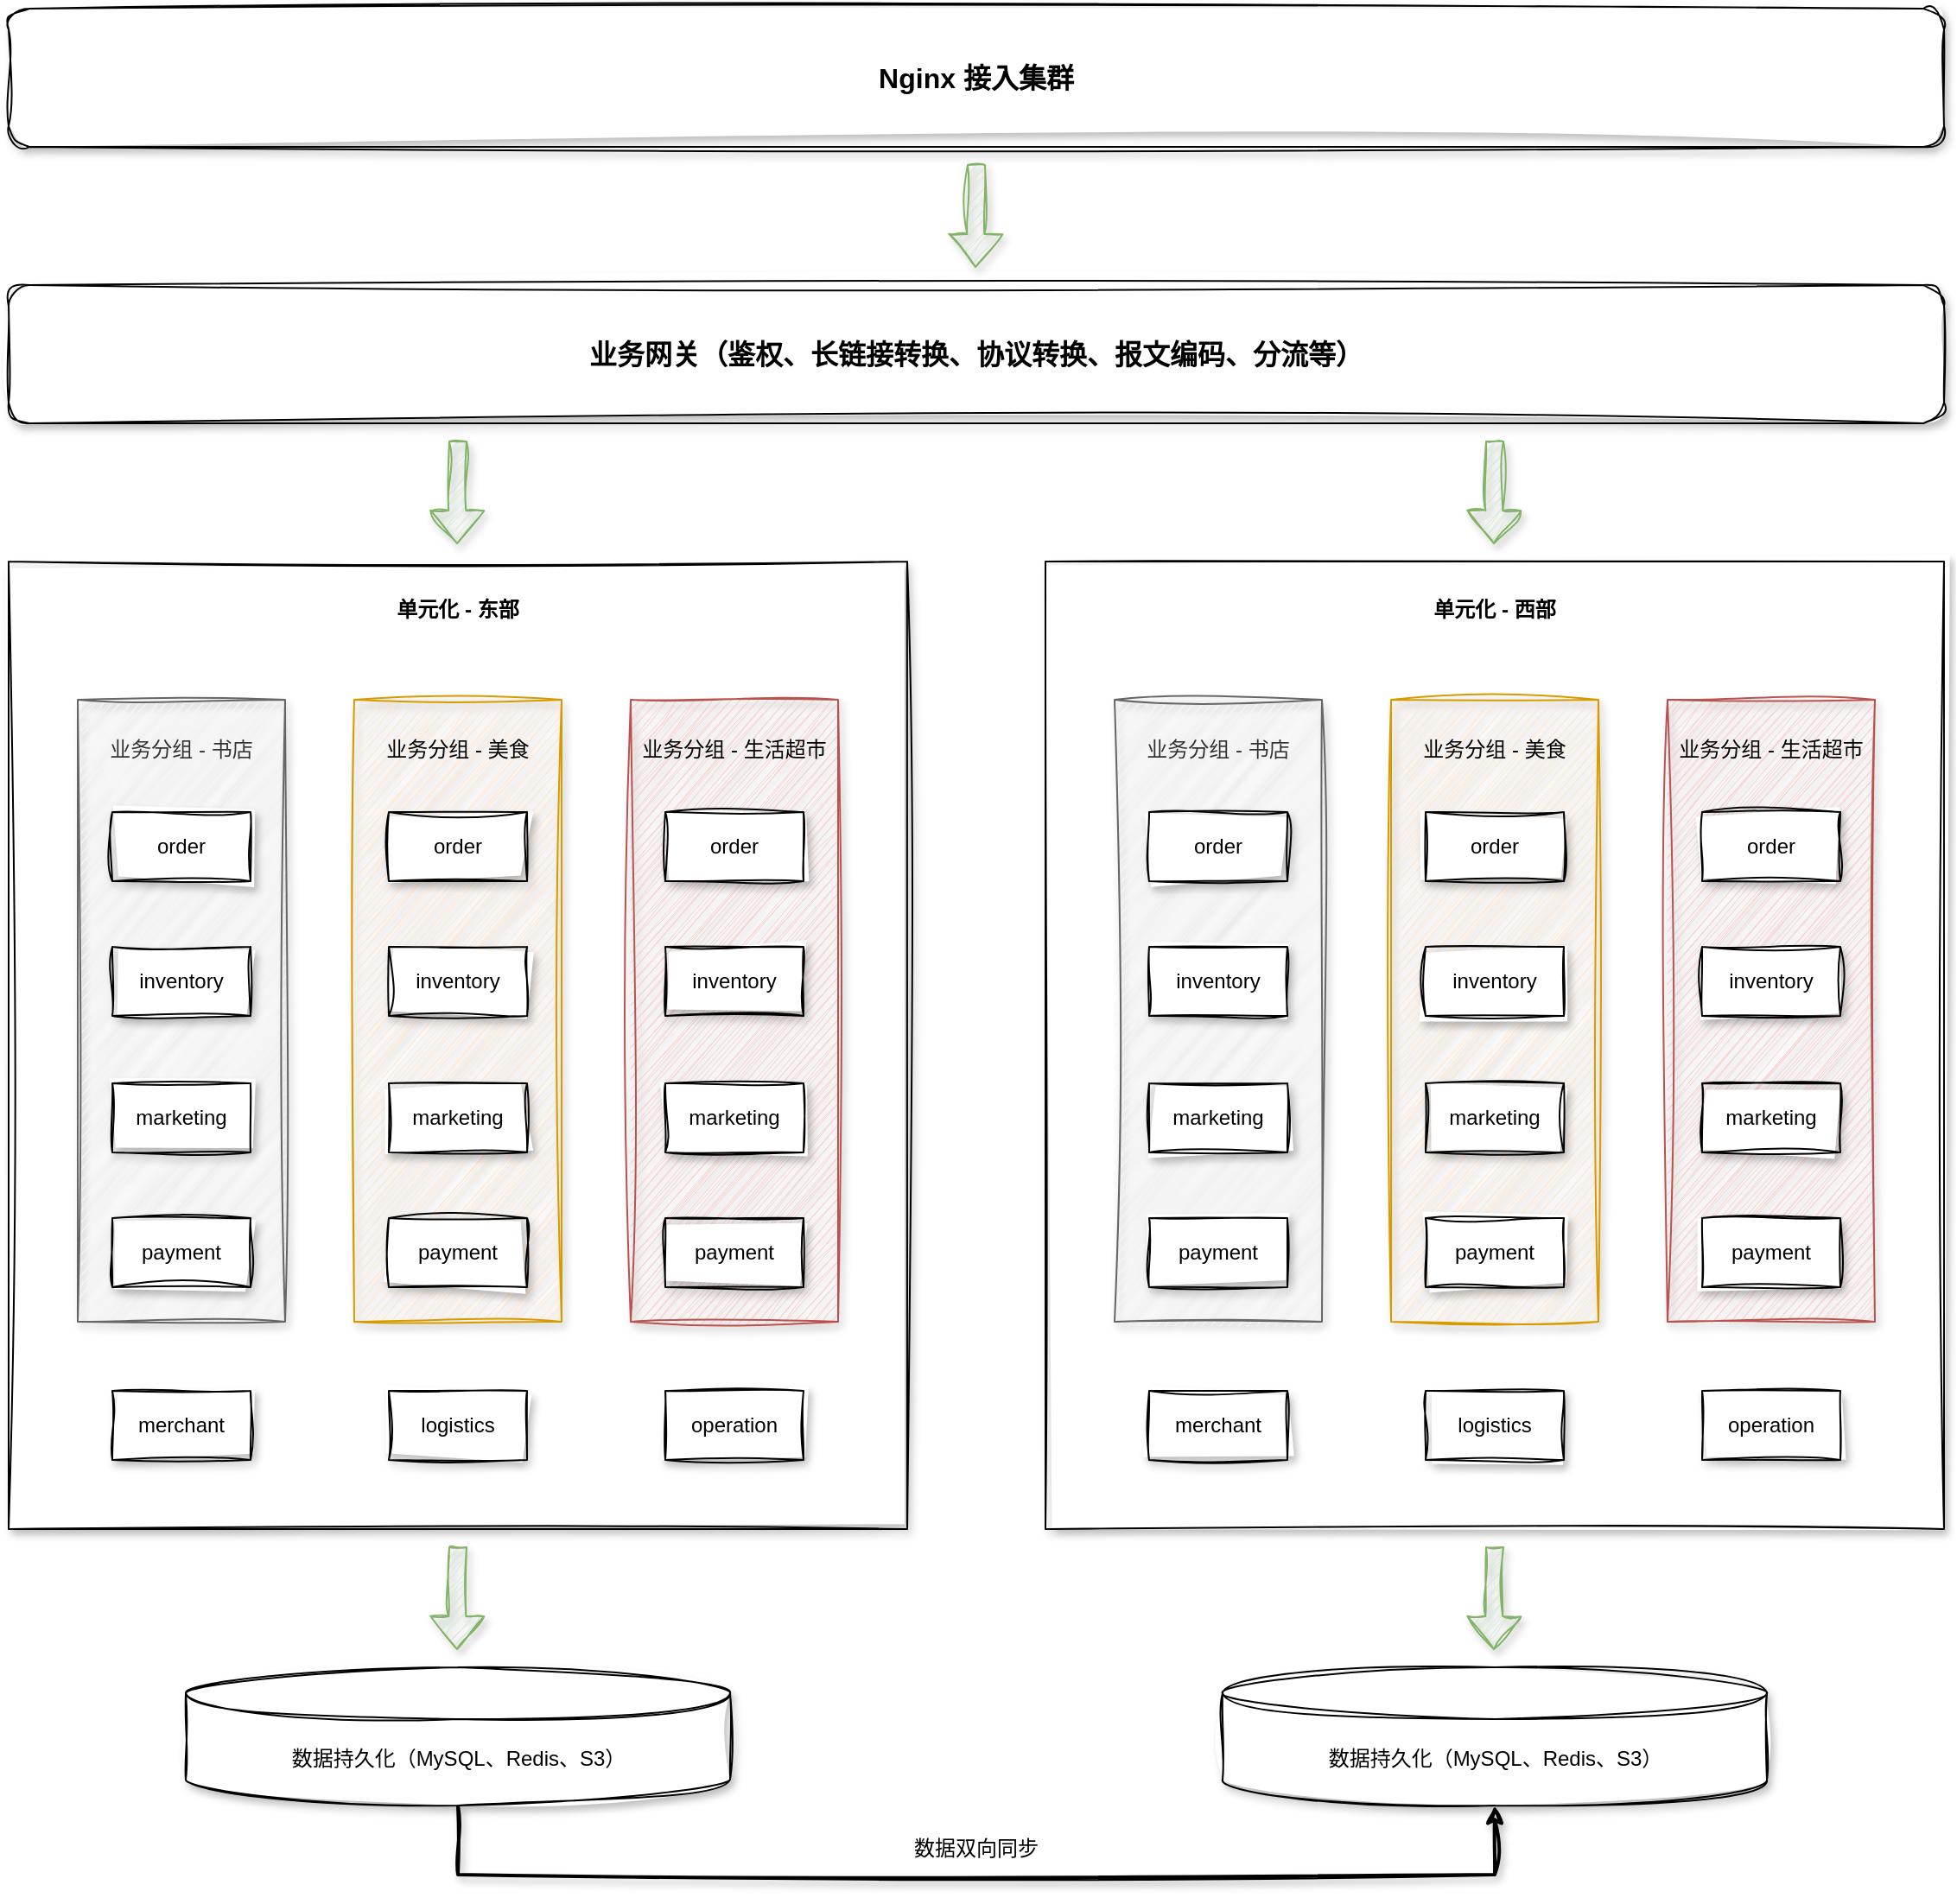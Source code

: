 <mxfile version="21.3.7" type="device">
  <diagram name="第 1 页" id="0wyQip5AG9XkoKfpY7_L">
    <mxGraphModel dx="1238" dy="784" grid="1" gridSize="10" guides="1" tooltips="1" connect="1" arrows="1" fold="1" page="1" pageScale="1" pageWidth="827" pageHeight="1169" math="0" shadow="0">
      <root>
        <mxCell id="0" />
        <mxCell id="1" parent="0" />
        <mxCell id="F6DLIAPsIgunCA8W94Jn-1" value="&lt;b&gt;&lt;font style=&quot;font-size: 16px;&quot;&gt;Nginx 接入集群&lt;/font&gt;&lt;/b&gt;" style="rounded=1;whiteSpace=wrap;html=1;sketch=1;curveFitting=1;jiggle=2;shadow=1;" parent="1" vertex="1">
          <mxGeometry x="80" y="80" width="1120" height="80" as="geometry" />
        </mxCell>
        <mxCell id="F6DLIAPsIgunCA8W94Jn-2" value="&lt;b&gt;单元化 - 东部&lt;br&gt;&lt;br&gt;&lt;br&gt;&lt;br&gt;&lt;br&gt;&lt;br&gt;&lt;br&gt;&lt;br&gt;&lt;br&gt;&lt;br&gt;&lt;br&gt;&lt;br&gt;&lt;br&gt;&lt;br&gt;&lt;br&gt;&lt;br&gt;&lt;br&gt;&lt;br&gt;&lt;br&gt;&lt;br&gt;&lt;br&gt;&lt;br&gt;&lt;br&gt;&lt;br&gt;&lt;br&gt;&lt;br&gt;&lt;br&gt;&lt;br&gt;&lt;br&gt;&lt;br&gt;&lt;br&gt;&lt;br&gt;&lt;br&gt;&lt;br&gt;&lt;br&gt;&lt;br&gt;&lt;/b&gt;" style="rounded=0;whiteSpace=wrap;html=1;sketch=1;curveFitting=1;jiggle=2;shadow=1;" parent="1" vertex="1">
          <mxGeometry x="80" y="400" width="520" height="560" as="geometry" />
        </mxCell>
        <mxCell id="F6DLIAPsIgunCA8W94Jn-4" value="业务分组 - 书店&lt;br&gt;&lt;br&gt;&lt;br&gt;&lt;br&gt;&lt;br&gt;&lt;br&gt;&lt;br&gt;&lt;br&gt;&lt;br&gt;&lt;br&gt;&lt;br&gt;&lt;br&gt;&lt;br&gt;&lt;br&gt;&lt;br&gt;&lt;br&gt;&lt;br&gt;&lt;br&gt;&lt;br&gt;&lt;br&gt;&lt;br&gt;&lt;br&gt;" style="rounded=0;whiteSpace=wrap;html=1;fillColor=#f5f5f5;fontColor=#333333;strokeColor=#666666;sketch=1;curveFitting=1;jiggle=2;shadow=1;" parent="1" vertex="1">
          <mxGeometry x="120" y="480" width="120" height="360" as="geometry" />
        </mxCell>
        <mxCell id="F6DLIAPsIgunCA8W94Jn-10" value="order" style="rounded=0;whiteSpace=wrap;html=1;sketch=1;curveFitting=1;jiggle=2;shadow=1;" parent="1" vertex="1">
          <mxGeometry x="140" y="545" width="80" height="40" as="geometry" />
        </mxCell>
        <mxCell id="F6DLIAPsIgunCA8W94Jn-11" value="inventory" style="rounded=0;whiteSpace=wrap;html=1;sketch=1;curveFitting=1;jiggle=2;shadow=1;" parent="1" vertex="1">
          <mxGeometry x="140" y="623" width="80" height="40" as="geometry" />
        </mxCell>
        <mxCell id="F6DLIAPsIgunCA8W94Jn-12" value="marketing" style="rounded=0;whiteSpace=wrap;html=1;sketch=1;curveFitting=1;jiggle=2;shadow=1;" parent="1" vertex="1">
          <mxGeometry x="140" y="702" width="80" height="40" as="geometry" />
        </mxCell>
        <mxCell id="F6DLIAPsIgunCA8W94Jn-13" value="payment" style="rounded=0;whiteSpace=wrap;html=1;sketch=1;curveFitting=1;jiggle=2;shadow=1;" parent="1" vertex="1">
          <mxGeometry x="140" y="780" width="80" height="40" as="geometry" />
        </mxCell>
        <mxCell id="F6DLIAPsIgunCA8W94Jn-14" value="业务分组 - 美食&lt;br&gt;&lt;br&gt;&lt;br&gt;&lt;br&gt;&lt;br&gt;&lt;br&gt;&lt;br&gt;&lt;br&gt;&lt;br&gt;&lt;br&gt;&lt;br&gt;&lt;br&gt;&lt;br&gt;&lt;br&gt;&lt;br&gt;&lt;br&gt;&lt;br&gt;&lt;br&gt;&lt;br&gt;&lt;br&gt;&lt;br&gt;&lt;br&gt;" style="rounded=0;whiteSpace=wrap;html=1;fillColor=#ffe6cc;strokeColor=#d79b00;sketch=1;curveFitting=1;jiggle=2;shadow=1;" parent="1" vertex="1">
          <mxGeometry x="280" y="480" width="120" height="360" as="geometry" />
        </mxCell>
        <mxCell id="F6DLIAPsIgunCA8W94Jn-15" value="order" style="rounded=0;whiteSpace=wrap;html=1;sketch=1;curveFitting=1;jiggle=2;shadow=1;" parent="1" vertex="1">
          <mxGeometry x="300" y="545" width="80" height="40" as="geometry" />
        </mxCell>
        <mxCell id="F6DLIAPsIgunCA8W94Jn-16" value="inventory" style="rounded=0;whiteSpace=wrap;html=1;sketch=1;curveFitting=1;jiggle=2;shadow=1;" parent="1" vertex="1">
          <mxGeometry x="300" y="623" width="80" height="40" as="geometry" />
        </mxCell>
        <mxCell id="F6DLIAPsIgunCA8W94Jn-17" value="marketing" style="rounded=0;whiteSpace=wrap;html=1;sketch=1;curveFitting=1;jiggle=2;shadow=1;" parent="1" vertex="1">
          <mxGeometry x="300" y="702" width="80" height="40" as="geometry" />
        </mxCell>
        <mxCell id="F6DLIAPsIgunCA8W94Jn-18" value="payment" style="rounded=0;whiteSpace=wrap;html=1;sketch=1;curveFitting=1;jiggle=2;shadow=1;" parent="1" vertex="1">
          <mxGeometry x="300" y="780" width="80" height="40" as="geometry" />
        </mxCell>
        <mxCell id="F6DLIAPsIgunCA8W94Jn-19" value="业务分组 - 生活超市&lt;br&gt;&lt;br&gt;&lt;br&gt;&lt;br&gt;&lt;br&gt;&lt;br&gt;&lt;br&gt;&lt;br&gt;&lt;br&gt;&lt;br&gt;&lt;br&gt;&lt;br&gt;&lt;br&gt;&lt;br&gt;&lt;br&gt;&lt;br&gt;&lt;br&gt;&lt;br&gt;&lt;br&gt;&lt;br&gt;&lt;br&gt;&lt;br&gt;" style="rounded=0;whiteSpace=wrap;html=1;fillColor=#f8cecc;strokeColor=#b85450;sketch=1;curveFitting=1;jiggle=2;shadow=1;" parent="1" vertex="1">
          <mxGeometry x="440" y="480" width="120" height="360" as="geometry" />
        </mxCell>
        <mxCell id="F6DLIAPsIgunCA8W94Jn-20" value="order" style="rounded=0;whiteSpace=wrap;html=1;sketch=1;curveFitting=1;jiggle=2;shadow=1;" parent="1" vertex="1">
          <mxGeometry x="460" y="545" width="80" height="40" as="geometry" />
        </mxCell>
        <mxCell id="F6DLIAPsIgunCA8W94Jn-21" value="inventory" style="rounded=0;whiteSpace=wrap;html=1;sketch=1;curveFitting=1;jiggle=2;shadow=1;" parent="1" vertex="1">
          <mxGeometry x="460" y="623" width="80" height="40" as="geometry" />
        </mxCell>
        <mxCell id="F6DLIAPsIgunCA8W94Jn-22" value="marketing" style="rounded=0;whiteSpace=wrap;html=1;sketch=1;curveFitting=1;jiggle=2;shadow=1;" parent="1" vertex="1">
          <mxGeometry x="460" y="702" width="80" height="40" as="geometry" />
        </mxCell>
        <mxCell id="F6DLIAPsIgunCA8W94Jn-23" value="payment" style="rounded=0;whiteSpace=wrap;html=1;sketch=1;curveFitting=1;jiggle=2;shadow=1;" parent="1" vertex="1">
          <mxGeometry x="460" y="780" width="80" height="40" as="geometry" />
        </mxCell>
        <mxCell id="F6DLIAPsIgunCA8W94Jn-24" value="merchant" style="rounded=0;whiteSpace=wrap;html=1;sketch=1;curveFitting=1;jiggle=2;shadow=1;" parent="1" vertex="1">
          <mxGeometry x="140" y="880" width="80" height="40" as="geometry" />
        </mxCell>
        <mxCell id="F6DLIAPsIgunCA8W94Jn-25" value="logistics" style="rounded=0;whiteSpace=wrap;html=1;sketch=1;curveFitting=1;jiggle=2;shadow=1;" parent="1" vertex="1">
          <mxGeometry x="300" y="880" width="80" height="40" as="geometry" />
        </mxCell>
        <mxCell id="F6DLIAPsIgunCA8W94Jn-26" value="operation" style="rounded=0;whiteSpace=wrap;html=1;sketch=1;curveFitting=1;jiggle=2;shadow=1;" parent="1" vertex="1">
          <mxGeometry x="460" y="880" width="80" height="40" as="geometry" />
        </mxCell>
        <mxCell id="F6DLIAPsIgunCA8W94Jn-51" style="edgeStyle=orthogonalEdgeStyle;rounded=0;orthogonalLoop=1;jettySize=auto;html=1;entryX=0.5;entryY=1;entryDx=0;entryDy=0;entryPerimeter=0;strokeWidth=2;sketch=1;curveFitting=1;jiggle=2;shadow=1;" parent="1" source="F6DLIAPsIgunCA8W94Jn-27" target="F6DLIAPsIgunCA8W94Jn-50" edge="1">
          <mxGeometry relative="1" as="geometry">
            <Array as="points">
              <mxPoint x="340" y="1160" />
              <mxPoint x="940" y="1160" />
            </Array>
          </mxGeometry>
        </mxCell>
        <mxCell id="F6DLIAPsIgunCA8W94Jn-27" value="数据持久化（MySQL、Redis、S3）" style="shape=cylinder3;whiteSpace=wrap;html=1;boundedLbl=1;backgroundOutline=1;size=15;sketch=1;curveFitting=1;jiggle=2;shadow=1;" parent="1" vertex="1">
          <mxGeometry x="182.5" y="1040" width="315" height="80" as="geometry" />
        </mxCell>
        <mxCell id="F6DLIAPsIgunCA8W94Jn-28" value="&lt;b&gt;单元化 - 西部&lt;br&gt;&lt;br&gt;&lt;br&gt;&lt;br&gt;&lt;br&gt;&lt;br&gt;&lt;br&gt;&lt;br&gt;&lt;br&gt;&lt;br&gt;&lt;br&gt;&lt;br&gt;&lt;br&gt;&lt;br&gt;&lt;br&gt;&lt;br&gt;&lt;br&gt;&lt;br&gt;&lt;br&gt;&lt;br&gt;&lt;br&gt;&lt;br&gt;&lt;br&gt;&lt;br&gt;&lt;br&gt;&lt;br&gt;&lt;br&gt;&lt;br&gt;&lt;br&gt;&lt;br&gt;&lt;br&gt;&lt;br&gt;&lt;br&gt;&lt;br&gt;&lt;br&gt;&lt;br&gt;&lt;/b&gt;" style="rounded=0;whiteSpace=wrap;html=1;sketch=1;curveFitting=1;jiggle=2;shadow=1;" parent="1" vertex="1">
          <mxGeometry x="680" y="400" width="520" height="560" as="geometry" />
        </mxCell>
        <mxCell id="F6DLIAPsIgunCA8W94Jn-29" value="业务分组 - 书店&lt;br&gt;&lt;br&gt;&lt;br&gt;&lt;br&gt;&lt;br&gt;&lt;br&gt;&lt;br&gt;&lt;br&gt;&lt;br&gt;&lt;br&gt;&lt;br&gt;&lt;br&gt;&lt;br&gt;&lt;br&gt;&lt;br&gt;&lt;br&gt;&lt;br&gt;&lt;br&gt;&lt;br&gt;&lt;br&gt;&lt;br&gt;&lt;br&gt;" style="rounded=0;whiteSpace=wrap;html=1;fillColor=#f5f5f5;fontColor=#333333;strokeColor=#666666;sketch=1;curveFitting=1;jiggle=2;shadow=1;" parent="1" vertex="1">
          <mxGeometry x="720" y="480" width="120" height="360" as="geometry" />
        </mxCell>
        <mxCell id="F6DLIAPsIgunCA8W94Jn-30" value="order" style="rounded=0;whiteSpace=wrap;html=1;sketch=1;curveFitting=1;jiggle=2;shadow=1;" parent="1" vertex="1">
          <mxGeometry x="740" y="545" width="80" height="40" as="geometry" />
        </mxCell>
        <mxCell id="F6DLIAPsIgunCA8W94Jn-31" value="inventory" style="rounded=0;whiteSpace=wrap;html=1;sketch=1;curveFitting=1;jiggle=2;shadow=1;" parent="1" vertex="1">
          <mxGeometry x="740" y="623" width="80" height="40" as="geometry" />
        </mxCell>
        <mxCell id="F6DLIAPsIgunCA8W94Jn-32" value="marketing" style="rounded=0;whiteSpace=wrap;html=1;sketch=1;curveFitting=1;jiggle=2;shadow=1;" parent="1" vertex="1">
          <mxGeometry x="740" y="702" width="80" height="40" as="geometry" />
        </mxCell>
        <mxCell id="F6DLIAPsIgunCA8W94Jn-33" value="payment" style="rounded=0;whiteSpace=wrap;html=1;sketch=1;curveFitting=1;jiggle=2;shadow=1;" parent="1" vertex="1">
          <mxGeometry x="740" y="780" width="80" height="40" as="geometry" />
        </mxCell>
        <mxCell id="F6DLIAPsIgunCA8W94Jn-34" value="业务分组 - 美食&lt;br&gt;&lt;br&gt;&lt;br&gt;&lt;br&gt;&lt;br&gt;&lt;br&gt;&lt;br&gt;&lt;br&gt;&lt;br&gt;&lt;br&gt;&lt;br&gt;&lt;br&gt;&lt;br&gt;&lt;br&gt;&lt;br&gt;&lt;br&gt;&lt;br&gt;&lt;br&gt;&lt;br&gt;&lt;br&gt;&lt;br&gt;&lt;br&gt;" style="rounded=0;whiteSpace=wrap;html=1;fillColor=#ffe6cc;strokeColor=#d79b00;sketch=1;curveFitting=1;jiggle=2;shadow=1;" parent="1" vertex="1">
          <mxGeometry x="880" y="480" width="120" height="360" as="geometry" />
        </mxCell>
        <mxCell id="F6DLIAPsIgunCA8W94Jn-35" value="order" style="rounded=0;whiteSpace=wrap;html=1;sketch=1;curveFitting=1;jiggle=2;shadow=1;" parent="1" vertex="1">
          <mxGeometry x="900" y="545" width="80" height="40" as="geometry" />
        </mxCell>
        <mxCell id="F6DLIAPsIgunCA8W94Jn-36" value="inventory" style="rounded=0;whiteSpace=wrap;html=1;sketch=1;curveFitting=1;jiggle=2;shadow=1;" parent="1" vertex="1">
          <mxGeometry x="900" y="623" width="80" height="40" as="geometry" />
        </mxCell>
        <mxCell id="F6DLIAPsIgunCA8W94Jn-37" value="marketing" style="rounded=0;whiteSpace=wrap;html=1;sketch=1;curveFitting=1;jiggle=2;shadow=1;" parent="1" vertex="1">
          <mxGeometry x="900" y="702" width="80" height="40" as="geometry" />
        </mxCell>
        <mxCell id="F6DLIAPsIgunCA8W94Jn-38" value="payment" style="rounded=0;whiteSpace=wrap;html=1;sketch=1;curveFitting=1;jiggle=2;shadow=1;" parent="1" vertex="1">
          <mxGeometry x="900" y="780" width="80" height="40" as="geometry" />
        </mxCell>
        <mxCell id="F6DLIAPsIgunCA8W94Jn-39" value="业务分组 - 生活超市&lt;br&gt;&lt;br&gt;&lt;br&gt;&lt;br&gt;&lt;br&gt;&lt;br&gt;&lt;br&gt;&lt;br&gt;&lt;br&gt;&lt;br&gt;&lt;br&gt;&lt;br&gt;&lt;br&gt;&lt;br&gt;&lt;br&gt;&lt;br&gt;&lt;br&gt;&lt;br&gt;&lt;br&gt;&lt;br&gt;&lt;br&gt;&lt;br&gt;" style="rounded=0;whiteSpace=wrap;html=1;fillColor=#f8cecc;strokeColor=#b85450;sketch=1;curveFitting=1;jiggle=2;shadow=1;" parent="1" vertex="1">
          <mxGeometry x="1040" y="480" width="120" height="360" as="geometry" />
        </mxCell>
        <mxCell id="F6DLIAPsIgunCA8W94Jn-40" value="order" style="rounded=0;whiteSpace=wrap;html=1;sketch=1;curveFitting=1;jiggle=2;shadow=1;" parent="1" vertex="1">
          <mxGeometry x="1060" y="545" width="80" height="40" as="geometry" />
        </mxCell>
        <mxCell id="F6DLIAPsIgunCA8W94Jn-41" value="inventory" style="rounded=0;whiteSpace=wrap;html=1;sketch=1;curveFitting=1;jiggle=2;shadow=1;" parent="1" vertex="1">
          <mxGeometry x="1060" y="623" width="80" height="40" as="geometry" />
        </mxCell>
        <mxCell id="F6DLIAPsIgunCA8W94Jn-42" value="marketing" style="rounded=0;whiteSpace=wrap;html=1;sketch=1;curveFitting=1;jiggle=2;shadow=1;" parent="1" vertex="1">
          <mxGeometry x="1060" y="702" width="80" height="40" as="geometry" />
        </mxCell>
        <mxCell id="F6DLIAPsIgunCA8W94Jn-43" value="payment" style="rounded=0;whiteSpace=wrap;html=1;sketch=1;curveFitting=1;jiggle=2;shadow=1;" parent="1" vertex="1">
          <mxGeometry x="1060" y="780" width="80" height="40" as="geometry" />
        </mxCell>
        <mxCell id="F6DLIAPsIgunCA8W94Jn-44" value="merchant" style="rounded=0;whiteSpace=wrap;html=1;sketch=1;curveFitting=1;jiggle=2;shadow=1;" parent="1" vertex="1">
          <mxGeometry x="740" y="880" width="80" height="40" as="geometry" />
        </mxCell>
        <mxCell id="F6DLIAPsIgunCA8W94Jn-45" value="logistics" style="rounded=0;whiteSpace=wrap;html=1;sketch=1;curveFitting=1;jiggle=2;shadow=1;" parent="1" vertex="1">
          <mxGeometry x="900" y="880" width="80" height="40" as="geometry" />
        </mxCell>
        <mxCell id="F6DLIAPsIgunCA8W94Jn-46" value="operation" style="rounded=0;whiteSpace=wrap;html=1;sketch=1;curveFitting=1;jiggle=2;shadow=1;" parent="1" vertex="1">
          <mxGeometry x="1060" y="880" width="80" height="40" as="geometry" />
        </mxCell>
        <mxCell id="F6DLIAPsIgunCA8W94Jn-48" value="&lt;span style=&quot;font-size: 16px;&quot;&gt;&lt;b&gt;业务网关（鉴权、长链接转换、协议转换、报文编码、分流等）&lt;/b&gt;&lt;/span&gt;" style="rounded=1;whiteSpace=wrap;html=1;sketch=1;curveFitting=1;jiggle=2;shadow=1;" parent="1" vertex="1">
          <mxGeometry x="80" y="240" width="1120" height="80" as="geometry" />
        </mxCell>
        <mxCell id="F6DLIAPsIgunCA8W94Jn-50" value="数据持久化（MySQL、Redis、S3）" style="shape=cylinder3;whiteSpace=wrap;html=1;boundedLbl=1;backgroundOutline=1;size=15;sketch=1;curveFitting=1;jiggle=2;shadow=1;" parent="1" vertex="1">
          <mxGeometry x="782.5" y="1040" width="315" height="80" as="geometry" />
        </mxCell>
        <mxCell id="F6DLIAPsIgunCA8W94Jn-52" value="数据双向同步" style="text;html=1;strokeColor=none;fillColor=none;align=center;verticalAlign=middle;whiteSpace=wrap;rounded=0;sketch=1;curveFitting=1;jiggle=2;shadow=1;" parent="1" vertex="1">
          <mxGeometry x="560" y="1130" width="160" height="30" as="geometry" />
        </mxCell>
        <mxCell id="F6DLIAPsIgunCA8W94Jn-53" value="" style="shape=flexArrow;endArrow=classic;html=1;rounded=0;fillColor=#d5e8d4;strokeColor=#82b366;sketch=1;curveFitting=1;jiggle=2;shadow=1;" parent="1" edge="1">
          <mxGeometry width="50" height="50" relative="1" as="geometry">
            <mxPoint x="340" y="330" as="sourcePoint" />
            <mxPoint x="339.5" y="390" as="targetPoint" />
          </mxGeometry>
        </mxCell>
        <mxCell id="F6DLIAPsIgunCA8W94Jn-54" value="" style="shape=flexArrow;endArrow=classic;html=1;rounded=0;fillColor=#d5e8d4;strokeColor=#82b366;sketch=1;curveFitting=1;jiggle=2;shadow=1;" parent="1" edge="1">
          <mxGeometry width="50" height="50" relative="1" as="geometry">
            <mxPoint x="940" y="330" as="sourcePoint" />
            <mxPoint x="939.5" y="390" as="targetPoint" />
          </mxGeometry>
        </mxCell>
        <mxCell id="TgFwjFaZ1kg0cYab_2zA-2" value="" style="shape=flexArrow;endArrow=classic;html=1;rounded=0;fillColor=#d5e8d4;strokeColor=#82b366;sketch=1;curveFitting=1;jiggle=2;shadow=1;" edge="1" parent="1">
          <mxGeometry width="50" height="50" relative="1" as="geometry">
            <mxPoint x="640" y="170" as="sourcePoint" />
            <mxPoint x="639.5" y="230" as="targetPoint" />
          </mxGeometry>
        </mxCell>
        <mxCell id="TgFwjFaZ1kg0cYab_2zA-3" value="" style="shape=flexArrow;endArrow=classic;html=1;rounded=0;fillColor=#d5e8d4;strokeColor=#82b366;sketch=1;curveFitting=1;jiggle=2;shadow=1;" edge="1" parent="1">
          <mxGeometry width="50" height="50" relative="1" as="geometry">
            <mxPoint x="340" y="970" as="sourcePoint" />
            <mxPoint x="339.5" y="1030" as="targetPoint" />
          </mxGeometry>
        </mxCell>
        <mxCell id="TgFwjFaZ1kg0cYab_2zA-4" value="" style="shape=flexArrow;endArrow=classic;html=1;rounded=0;fillColor=#d5e8d4;strokeColor=#82b366;sketch=1;curveFitting=1;jiggle=2;shadow=1;" edge="1" parent="1">
          <mxGeometry width="50" height="50" relative="1" as="geometry">
            <mxPoint x="940" y="970" as="sourcePoint" />
            <mxPoint x="939.5" y="1030" as="targetPoint" />
          </mxGeometry>
        </mxCell>
      </root>
    </mxGraphModel>
  </diagram>
</mxfile>
